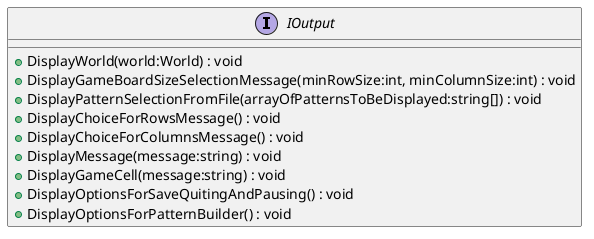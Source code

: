 @startuml
interface IOutput {
    + DisplayWorld(world:World) : void
    + DisplayGameBoardSizeSelectionMessage(minRowSize:int, minColumnSize:int) : void
    + DisplayPatternSelectionFromFile(arrayOfPatternsToBeDisplayed:string[]) : void
    + DisplayChoiceForRowsMessage() : void
    + DisplayChoiceForColumnsMessage() : void
    + DisplayMessage(message:string) : void
    + DisplayGameCell(message:string) : void
    + DisplayOptionsForSaveQuitingAndPausing() : void
    + DisplayOptionsForPatternBuilder() : void
}
@enduml
